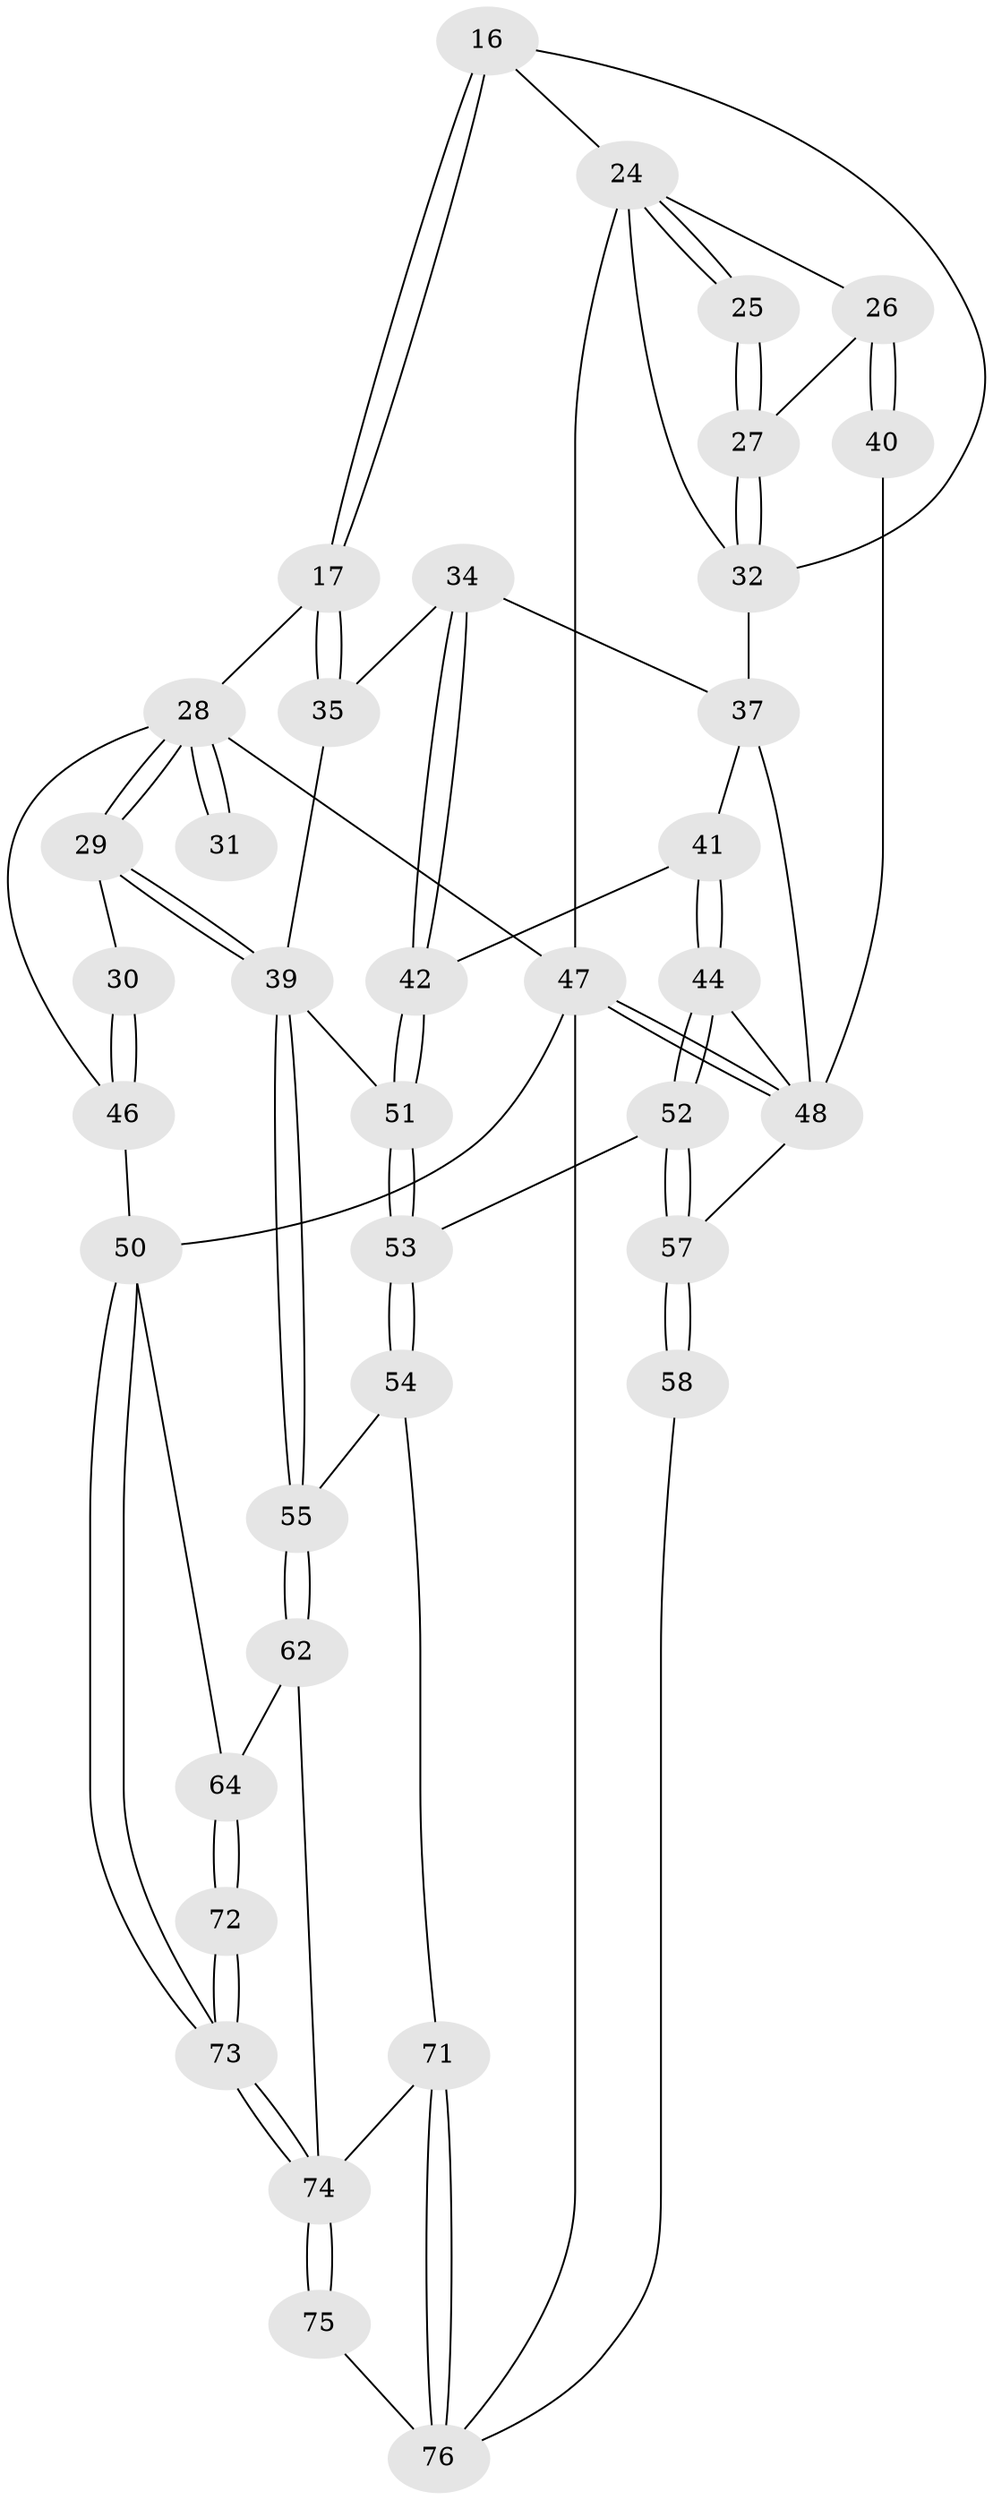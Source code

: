// original degree distribution, {3: 0.039473684210526314, 6: 0.23684210526315788, 5: 0.4868421052631579, 4: 0.23684210526315788}
// Generated by graph-tools (version 1.1) at 2025/01/03/09/25 05:01:44]
// undirected, 38 vertices, 87 edges
graph export_dot {
graph [start="1"]
  node [color=gray90,style=filled];
  16 [pos="+0.4845848588538167+0.2530565920186479"];
  17 [pos="+0.42707263278784663+0.38925890327611923"];
  24 [pos="+1+0",super="+10+11+8"];
  25 [pos="+0.9338931252655968+0.3227934562959006"];
  26 [pos="+0.9683744364747698+0.4163107828549303",super="+22+23"];
  27 [pos="+0.8052678500511505+0.3531295984813828"];
  28 [pos="+0.21975660466480695+0.5378228561884764",super="+13+12+19"];
  29 [pos="+0.2045945987313297+0.576332683179184"];
  30 [pos="+0.06428430423964414+0.554309678252361"];
  31 [pos="+0.2869220720754081+0.45266474613636887"];
  32 [pos="+0.7892272996942433+0.3524886273535777",super="+20+21"];
  34 [pos="+0.568772808997238+0.4159308483650843"];
  35 [pos="+0.46241652587931936+0.4778459301774965"];
  37 [pos="+0.6570440882984392+0.39991068412090797",super="+36+33"];
  39 [pos="+0.26732740239645375+0.626515119223994",super="+38"];
  40 [pos="+1+0.565038948883102"];
  41 [pos="+0.6394193907411091+0.4722329292590644"];
  42 [pos="+0.5988782235157643+0.5315903939822187"];
  44 [pos="+0.7470219452711154+0.6016853576093716"];
  46 [pos="+0+0.5883313681195331",super="+15+14"];
  47 [pos="+1+1",super="+2+9"];
  48 [pos="+1+0.7752956349842847",super="+45"];
  50 [pos="+0+1",super="+3+49"];
  51 [pos="+0.5911220299912773+0.6002984131862933"];
  52 [pos="+0.726570479847714+0.6203249418817369"];
  53 [pos="+0.6054777618269557+0.6170956223827322"];
  54 [pos="+0.5100297913602763+0.7737429817392115"];
  55 [pos="+0.29482012645935013+0.7049892947301069"];
  57 [pos="+0.7376946788460145+0.6969166665251061",super="+56"];
  58 [pos="+0.7305251226224431+0.806366968385375"];
  62 [pos="+0.2559761481530854+0.8281855835842024"];
  64 [pos="+0+0.7562182095089607",super="+63"];
  71 [pos="+0.5254723575667682+1",super="+65+61+60"];
  72 [pos="+0.07128390322619287+0.9559139930749604"];
  73 [pos="+0+1"];
  74 [pos="+0.18087919421648158+1",super="+67+66"];
  75 [pos="+0.4937529925311043+1"];
  76 [pos="+0.5140214460911197+1",super="+69+59+70"];
  16 -- 17;
  16 -- 17;
  16 -- 32;
  16 -- 24;
  17 -- 35;
  17 -- 35;
  17 -- 28;
  24 -- 25;
  24 -- 25;
  24 -- 26;
  24 -- 47 [weight=3];
  24 -- 32;
  25 -- 27;
  25 -- 27;
  26 -- 27;
  26 -- 40 [weight=2];
  26 -- 40;
  27 -- 32;
  27 -- 32;
  28 -- 29;
  28 -- 29;
  28 -- 31 [weight=3];
  28 -- 31;
  28 -- 46;
  28 -- 47;
  29 -- 30;
  29 -- 39;
  29 -- 39;
  30 -- 46 [weight=2];
  30 -- 46;
  32 -- 37 [weight=2];
  34 -- 35;
  34 -- 42;
  34 -- 42;
  34 -- 37;
  35 -- 39;
  37 -- 41;
  37 -- 48;
  39 -- 55;
  39 -- 55;
  39 -- 51;
  40 -- 48;
  41 -- 42;
  41 -- 44;
  41 -- 44;
  42 -- 51;
  42 -- 51;
  44 -- 52;
  44 -- 52;
  44 -- 48;
  46 -- 50 [weight=2];
  47 -- 48;
  47 -- 48;
  47 -- 50 [weight=3];
  47 -- 76;
  48 -- 57;
  50 -- 73;
  50 -- 73;
  50 -- 64;
  51 -- 53;
  51 -- 53;
  52 -- 53;
  52 -- 57;
  52 -- 57;
  53 -- 54;
  53 -- 54;
  54 -- 55;
  54 -- 71;
  55 -- 62;
  55 -- 62;
  57 -- 58 [weight=2];
  57 -- 58;
  58 -- 76;
  62 -- 64;
  62 -- 74;
  64 -- 72 [weight=2];
  64 -- 72;
  71 -- 76 [weight=4];
  71 -- 76;
  71 -- 74;
  72 -- 73;
  72 -- 73;
  73 -- 74;
  73 -- 74;
  74 -- 75 [weight=2];
  74 -- 75;
  75 -- 76;
}
